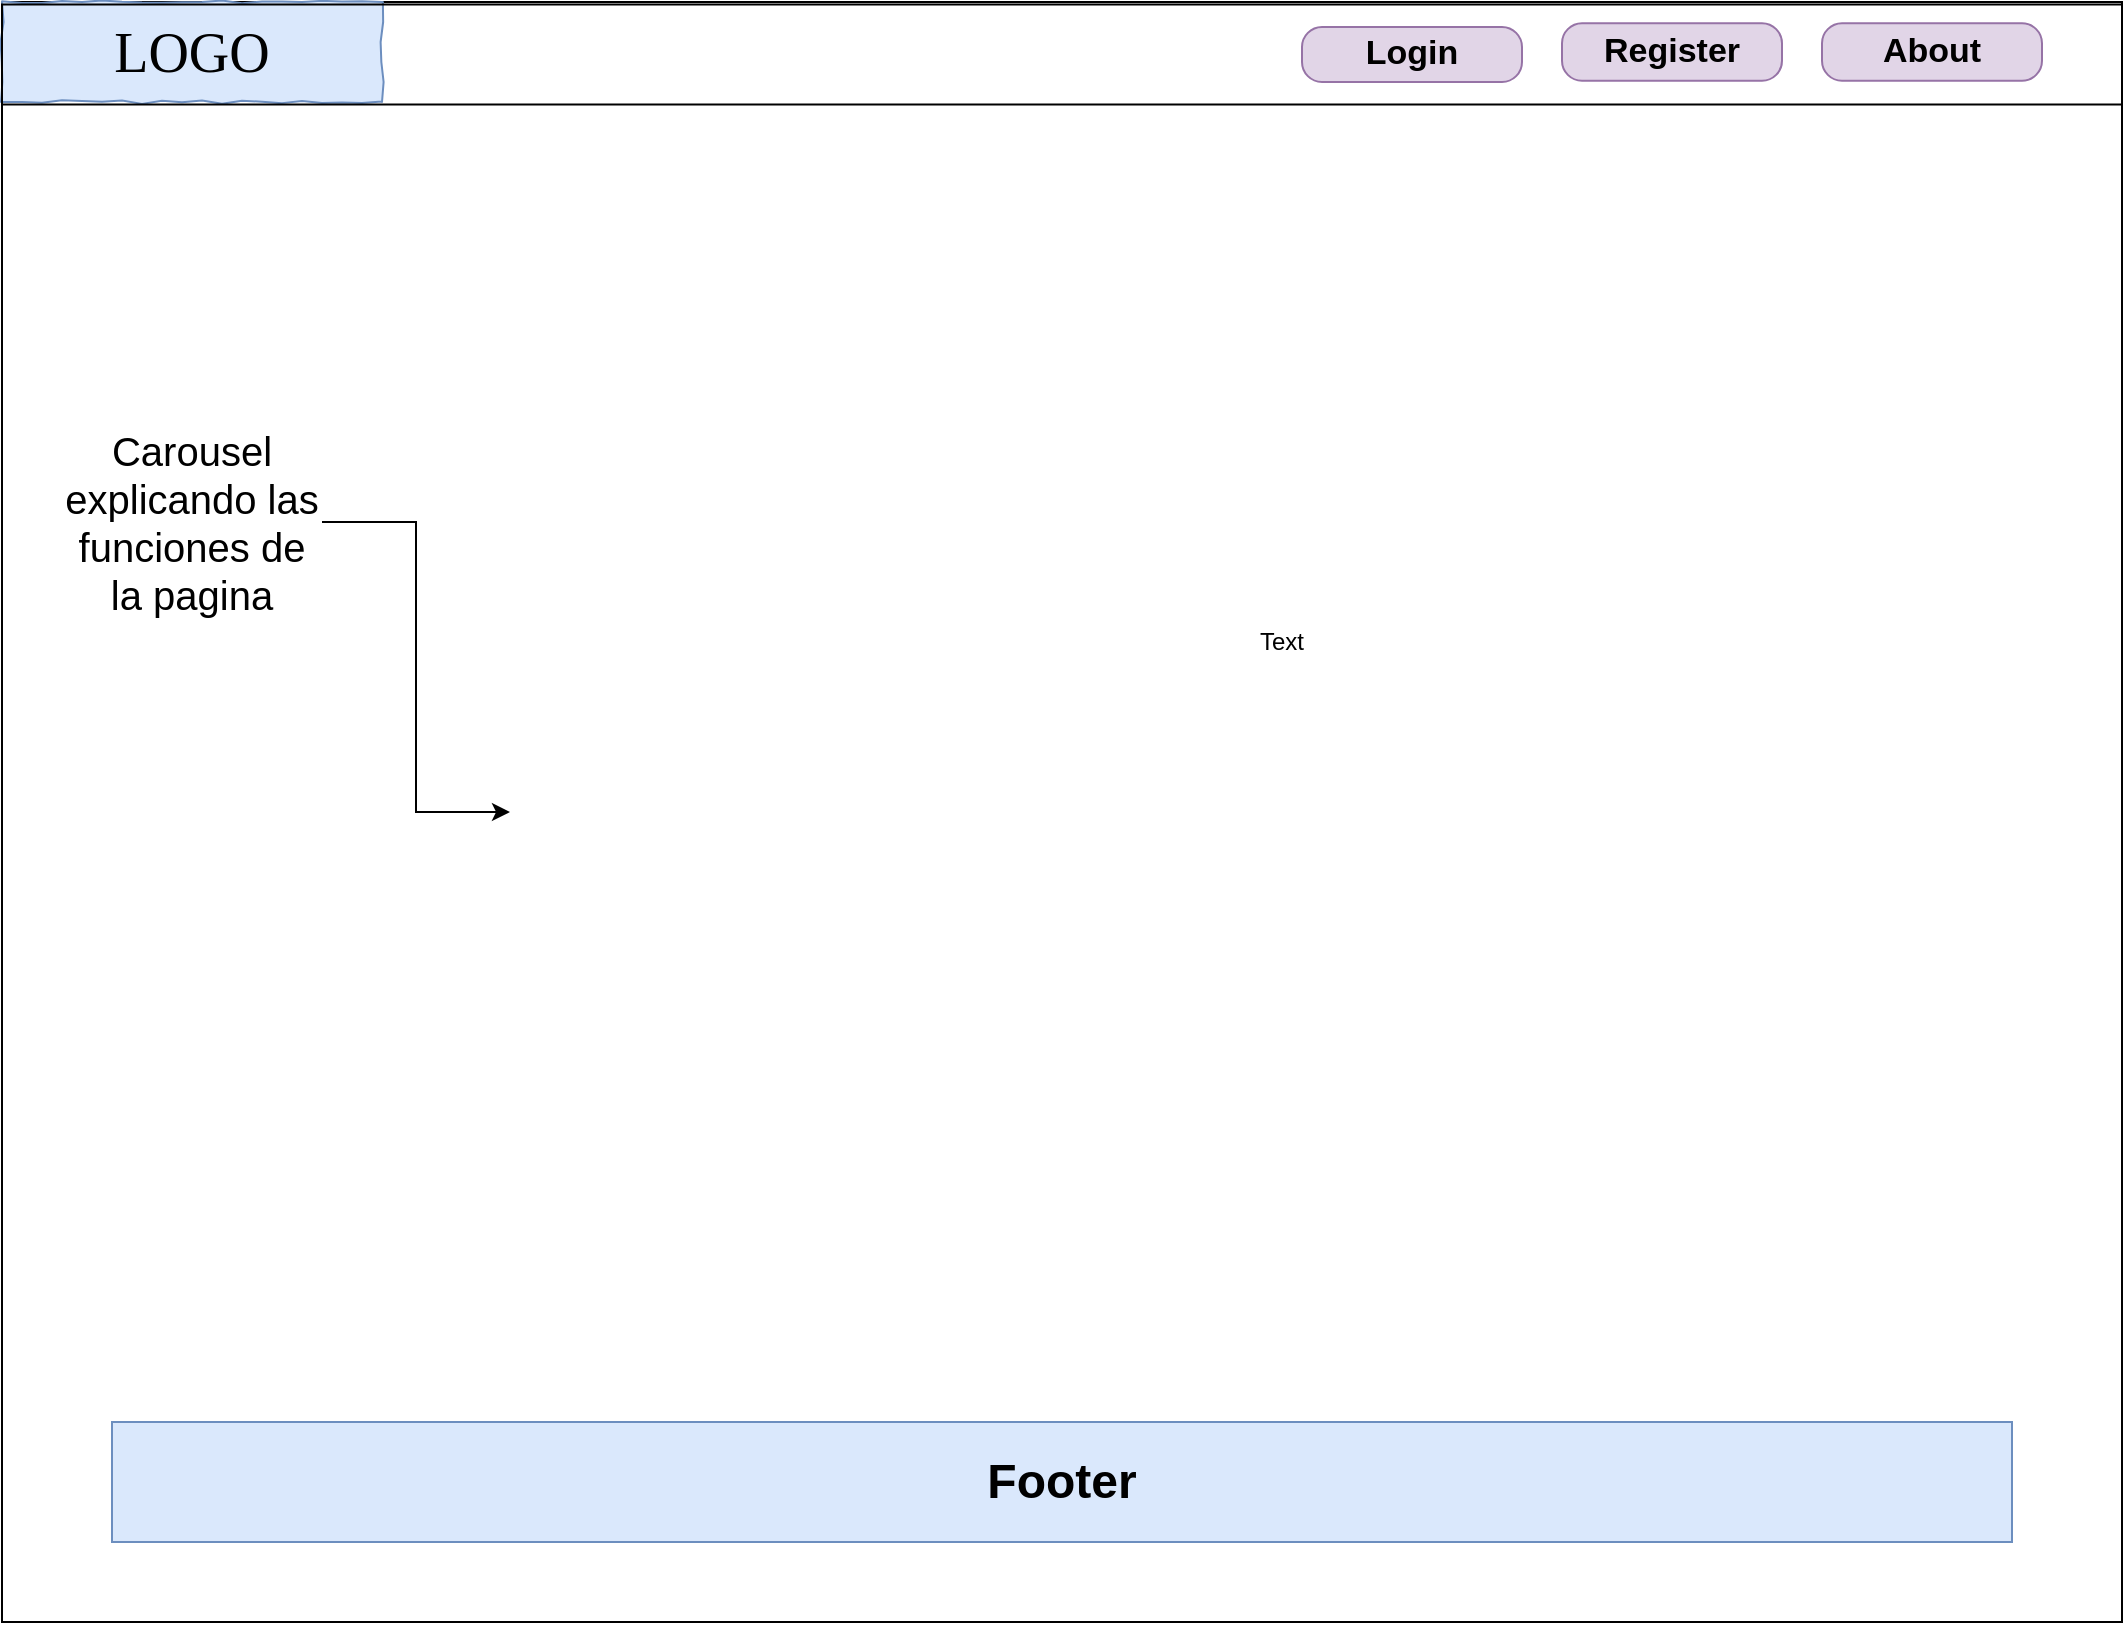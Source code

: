 <mxfile version="14.2.9" type="github" pages="4">
  <diagram id="SqcYx9mglfApEWGNxudf" name="StartPage">
    <mxGraphModel dx="1750" dy="968" grid="1" gridSize="10" guides="1" tooltips="1" connect="1" arrows="1" fold="1" page="1" pageScale="1" pageWidth="827" pageHeight="1169" math="0" shadow="0">
      <root>
        <mxCell id="IjnotPjjoq4m51bTv5CU-0" />
        <mxCell id="IjnotPjjoq4m51bTv5CU-1" parent="IjnotPjjoq4m51bTv5CU-0" />
        <mxCell id="WW-ZplAGmZ6-Gq1I61fD-0" value="" style="rounded=0;whiteSpace=wrap;html=1;" vertex="1" parent="IjnotPjjoq4m51bTv5CU-1">
          <mxGeometry x="420" y="250.0" width="1060" height="810" as="geometry" />
        </mxCell>
        <mxCell id="WW-ZplAGmZ6-Gq1I61fD-1" value="LOGO" style="whiteSpace=wrap;html=1;rounded=0;shadow=0;labelBackgroundColor=none;strokeWidth=1;fontFamily=Verdana;fontSize=28;align=center;comic=1;fillColor=#dae8fc;strokeColor=#6c8ebf;" vertex="1" parent="IjnotPjjoq4m51bTv5CU-1">
          <mxGeometry x="420" y="250" width="190" height="50" as="geometry" />
        </mxCell>
        <mxCell id="WW-ZplAGmZ6-Gq1I61fD-2" value="" style="rounded=0;whiteSpace=wrap;html=1;fillColor=none;" vertex="1" parent="IjnotPjjoq4m51bTv5CU-1">
          <mxGeometry x="420" y="251.25" width="1060" height="50" as="geometry" />
        </mxCell>
        <UserObject label="&lt;div&gt;Login&lt;/div&gt;" link="data:page/id,sceBl4a9z_LPNP-6Vggy" id="WW-ZplAGmZ6-Gq1I61fD-3">
          <mxCell style="strokeWidth=1;shadow=0;dashed=0;align=center;html=1;shape=mxgraph.mockup.buttons.button;strokeColor=#9673a6;mainText=;buttonStyle=round;fontSize=17;fontStyle=1;fillColor=#e1d5e7;whiteSpace=wrap;" vertex="1" parent="IjnotPjjoq4m51bTv5CU-1">
            <mxGeometry x="1070" y="262.5" width="110" height="27.5" as="geometry" />
          </mxCell>
        </UserObject>
        <UserObject label="Register" link="data:page/id,xu27303jYvYgLVGWJtK-" id="WW-ZplAGmZ6-Gq1I61fD-4">
          <mxCell style="strokeWidth=1;shadow=0;dashed=0;align=center;html=1;shape=mxgraph.mockup.buttons.button;strokeColor=#9673a6;mainText=;buttonStyle=round;fontSize=17;fontStyle=1;fillColor=#e1d5e7;whiteSpace=wrap;" vertex="1" parent="IjnotPjjoq4m51bTv5CU-1">
            <mxGeometry x="1200" y="260.63" width="110" height="28.75" as="geometry" />
          </mxCell>
        </UserObject>
        <mxCell id="WW-ZplAGmZ6-Gq1I61fD-5" value="&lt;div&gt;About&lt;/div&gt;" style="strokeWidth=1;shadow=0;dashed=0;align=center;html=1;shape=mxgraph.mockup.buttons.button;strokeColor=#9673a6;mainText=;buttonStyle=round;fontSize=17;fontStyle=1;fillColor=#e1d5e7;whiteSpace=wrap;" vertex="1" parent="IjnotPjjoq4m51bTv5CU-1">
          <mxGeometry x="1330" y="260.63" width="110" height="28.75" as="geometry" />
        </mxCell>
        <mxCell id="WW-ZplAGmZ6-Gq1I61fD-6" value="&lt;h1&gt;Footer&lt;/h1&gt;" style="text;html=1;strokeColor=none;fillColor=none;align=center;verticalAlign=middle;whiteSpace=wrap;rounded=0;" vertex="1" parent="IjnotPjjoq4m51bTv5CU-1">
          <mxGeometry x="930" y="980.0" width="40" height="20" as="geometry" />
        </mxCell>
        <mxCell id="WW-ZplAGmZ6-Gq1I61fD-7" value="" style="rounded=0;whiteSpace=wrap;html=1;fillColor=#dae8fc;strokeColor=#6c8ebf;" vertex="1" parent="IjnotPjjoq4m51bTv5CU-1">
          <mxGeometry x="475" y="960.0" width="950" height="60" as="geometry" />
        </mxCell>
        <mxCell id="SkBVXsDVaHsr1wlFrw57-0" value="&lt;h1&gt;Footer&lt;/h1&gt;" style="text;html=1;strokeColor=none;fillColor=none;align=center;verticalAlign=middle;whiteSpace=wrap;rounded=0;" vertex="1" parent="IjnotPjjoq4m51bTv5CU-1">
          <mxGeometry x="930" y="980" width="40" height="20" as="geometry" />
        </mxCell>
        <mxCell id="7GosWLhYTC2ZME3FC9FR-1" value="" style="shape=image;html=1;verticalAlign=top;verticalLabelPosition=bottom;labelBackgroundColor=#ffffff;imageAspect=0;aspect=fixed;image=https://cdn2.iconfinder.com/data/icons/essential-web-3/50/layout-carousel-edit-adjust-organize-128.png;rounded=0;fillColor=none;gradientColor=none;" vertex="1" parent="IjnotPjjoq4m51bTv5CU-1">
          <mxGeometry x="674" y="379" width="552" height="552" as="geometry" />
        </mxCell>
        <mxCell id="7GosWLhYTC2ZME3FC9FR-2" value="Text" style="text;html=1;strokeColor=none;fillColor=none;align=center;verticalAlign=middle;whiteSpace=wrap;rounded=0;" vertex="1" parent="IjnotPjjoq4m51bTv5CU-1">
          <mxGeometry x="1040" y="560" width="40" height="20" as="geometry" />
        </mxCell>
        <mxCell id="7GosWLhYTC2ZME3FC9FR-4" style="edgeStyle=orthogonalEdgeStyle;rounded=0;orthogonalLoop=1;jettySize=auto;html=1;" edge="1" parent="IjnotPjjoq4m51bTv5CU-1" source="7GosWLhYTC2ZME3FC9FR-3" target="7GosWLhYTC2ZME3FC9FR-1">
          <mxGeometry relative="1" as="geometry" />
        </mxCell>
        <mxCell id="7GosWLhYTC2ZME3FC9FR-3" value="&lt;font style=&quot;font-size: 20px&quot;&gt;Carousel explicando las funciones de la pagina&lt;/font&gt;" style="text;html=1;strokeColor=none;fillColor=none;align=center;verticalAlign=middle;whiteSpace=wrap;rounded=0;" vertex="1" parent="IjnotPjjoq4m51bTv5CU-1">
          <mxGeometry x="450" y="500" width="130" height="20" as="geometry" />
        </mxCell>
      </root>
    </mxGraphModel>
  </diagram>
  <diagram name="HomePage" id="03018318-947c-dd8e-b7a3-06fadd420f32">
    <mxGraphModel dx="3725" dy="2303" grid="1" gridSize="10" guides="1" tooltips="1" connect="1" arrows="1" fold="1" page="1" pageScale="1" pageWidth="1100" pageHeight="850" background="#ffffff" math="0" shadow="0">
      <root>
        <mxCell id="0" />
        <mxCell id="1" parent="0" />
        <mxCell id="o8Uk2YrWPqzGRcI_VERO-3" value="" style="group" vertex="1" connectable="0" parent="1">
          <mxGeometry x="-750" y="-370" width="1430" height="870" as="geometry" />
        </mxCell>
        <mxCell id="677b7b8949515195-1" value="" style="whiteSpace=wrap;html=1;rounded=0;shadow=0;labelBackgroundColor=none;strokeWidth=1;fontFamily=Verdana;fontSize=12;align=center;comic=1;fillColor=#f5f5f5;strokeColor=#666666;fontColor=#333333;" parent="o8Uk2YrWPqzGRcI_VERO-3" vertex="1">
          <mxGeometry x="370" y="60" width="1060" height="810" as="geometry" />
        </mxCell>
        <mxCell id="1zA4hSaHcft5ZVAsJC8Z-31" value="" style="verticalLabelPosition=bottom;shadow=0;dashed=0;align=center;html=1;verticalAlign=top;strokeWidth=1;shape=mxgraph.mockup.navigation.coverFlow;fillColor=#e1d5e7;strokeColor=#9673a6;" parent="o8Uk2YrWPqzGRcI_VERO-3" vertex="1">
          <mxGeometry x="495" y="160" width="790" height="450" as="geometry" />
        </mxCell>
        <mxCell id="1zA4hSaHcft5ZVAsJC8Z-32" value="" style="rounded=0;whiteSpace=wrap;html=1;fillColor=#dae8fc;strokeColor=#6c8ebf;" parent="o8Uk2YrWPqzGRcI_VERO-3" vertex="1">
          <mxGeometry x="425" y="790" width="950" height="60" as="geometry" />
        </mxCell>
        <mxCell id="1zA4hSaHcft5ZVAsJC8Z-33" value="&lt;h1&gt;PRESENTACION A LA PAGINA&lt;/h1&gt;" style="text;html=1;strokeColor=#6c8ebf;fillColor=#dae8fc;align=center;verticalAlign=middle;whiteSpace=wrap;rounded=0;" parent="o8Uk2YrWPqzGRcI_VERO-3" vertex="1">
          <mxGeometry x="725" y="660" width="350" height="60" as="geometry" />
        </mxCell>
        <mxCell id="1zA4hSaHcft5ZVAsJC8Z-54" value="" style="edgeStyle=orthogonalEdgeStyle;rounded=0;orthogonalLoop=1;jettySize=auto;html=1;exitX=1;exitY=0.5;exitDx=0;exitDy=0;" parent="o8Uk2YrWPqzGRcI_VERO-3" source="1zA4hSaHcft5ZVAsJC8Z-37" target="1zA4hSaHcft5ZVAsJC8Z-31" edge="1">
          <mxGeometry relative="1" as="geometry">
            <Array as="points">
              <mxPoint x="590" y="710" />
              <mxPoint x="590" y="630" />
              <mxPoint x="890" y="630" />
            </Array>
          </mxGeometry>
        </mxCell>
        <mxCell id="1zA4hSaHcft5ZVAsJC8Z-37" value="&lt;h1&gt;Presentacion de objetos con cover flow&lt;/h1&gt;" style="text;html=1;strokeColor=none;fillColor=none;align=center;verticalAlign=middle;whiteSpace=wrap;rounded=0;" parent="o8Uk2YrWPqzGRcI_VERO-3" vertex="1">
          <mxGeometry x="390" y="620" width="150" height="180" as="geometry" />
        </mxCell>
        <mxCell id="1zA4hSaHcft5ZVAsJC8Z-43" value="&lt;h1&gt;Footer&lt;/h1&gt;" style="text;html=1;strokeColor=none;fillColor=none;align=center;verticalAlign=middle;whiteSpace=wrap;rounded=0;" parent="o8Uk2YrWPqzGRcI_VERO-3" vertex="1">
          <mxGeometry x="880" y="810" width="40" height="20" as="geometry" />
        </mxCell>
        <mxCell id="1zA4hSaHcft5ZVAsJC8Z-44" value="&lt;h1&gt;Elementos interactivos&lt;/h1&gt;" style="text;html=1;strokeColor=#9673a6;fillColor=#e1d5e7;align=center;verticalAlign=middle;whiteSpace=wrap;rounded=0;" parent="o8Uk2YrWPqzGRcI_VERO-3" vertex="1">
          <mxGeometry y="130" width="340" height="50" as="geometry" />
        </mxCell>
        <mxCell id="1zA4hSaHcft5ZVAsJC8Z-47" value="&lt;h1&gt;Elementos no interactivos&lt;/h1&gt;" style="text;html=1;strokeColor=#6c8ebf;fillColor=#dae8fc;align=center;verticalAlign=middle;whiteSpace=wrap;rounded=0;" parent="o8Uk2YrWPqzGRcI_VERO-3" vertex="1">
          <mxGeometry y="200" width="340" height="50" as="geometry" />
        </mxCell>
        <mxCell id="1zA4hSaHcft5ZVAsJC8Z-48" value="&lt;div&gt;&lt;h1&gt;Contenedores&lt;/h1&gt;&lt;/div&gt;" style="text;html=1;align=center;verticalAlign=middle;whiteSpace=wrap;rounded=0;fillColor=#f5f5f5;strokeColor=#666666;fontColor=#333333;" parent="o8Uk2YrWPqzGRcI_VERO-3" vertex="1">
          <mxGeometry y="270" width="340" height="50" as="geometry" />
        </mxCell>
        <mxCell id="1zA4hSaHcft5ZVAsJC8Z-49" value="&lt;div&gt;&lt;br&gt;&lt;/div&gt;&lt;div&gt;&lt;font style=&quot;font-size: 50px&quot;&gt;HOME PAGE&lt;/font&gt;&lt;br&gt;&lt;/div&gt;" style="text;html=1;strokeColor=none;fillColor=none;align=center;verticalAlign=middle;whiteSpace=wrap;rounded=0;" parent="o8Uk2YrWPqzGRcI_VERO-3" vertex="1">
          <mxGeometry x="730" width="340" height="20" as="geometry" />
        </mxCell>
        <mxCell id="ynlnjuchkCs8y2QWNstd-1" value="" style="rounded=0;whiteSpace=wrap;html=1;fillColor=none;" parent="o8Uk2YrWPqzGRcI_VERO-3" vertex="1">
          <mxGeometry x="370" y="61.25" width="1060" height="50" as="geometry" />
        </mxCell>
        <mxCell id="677b7b8949515195-2" value="LOGO" style="whiteSpace=wrap;html=1;rounded=0;shadow=0;labelBackgroundColor=none;strokeWidth=1;fontFamily=Verdana;fontSize=28;align=center;comic=1;fillColor=#dae8fc;strokeColor=#6c8ebf;" parent="o8Uk2YrWPqzGRcI_VERO-3" vertex="1">
          <mxGeometry x="370" y="60" width="190" height="50" as="geometry" />
        </mxCell>
        <mxCell id="1zA4hSaHcft5ZVAsJC8Z-3" value="&lt;h1&gt;NAVBAR&lt;/h1&gt;" style="text;html=1;strokeColor=none;fillColor=none;align=center;verticalAlign=middle;whiteSpace=wrap;rounded=0;" parent="o8Uk2YrWPqzGRcI_VERO-3" vertex="1">
          <mxGeometry x="610" y="80" width="40" height="20" as="geometry" />
        </mxCell>
        <UserObject label="&lt;div&gt;Pagina 1&lt;br&gt;&lt;/div&gt;" link="Page-2" id="1zA4hSaHcft5ZVAsJC8Z-23">
          <mxCell style="strokeWidth=1;shadow=0;dashed=0;align=center;html=1;shape=mxgraph.mockup.buttons.button;strokeColor=#9673a6;mainText=;buttonStyle=round;fontSize=17;fontStyle=1;fillColor=#e1d5e7;whiteSpace=wrap;" parent="o8Uk2YrWPqzGRcI_VERO-3" vertex="1">
            <mxGeometry x="1020" y="72.5" width="110" height="27.5" as="geometry" />
          </mxCell>
        </UserObject>
        <mxCell id="1zA4hSaHcft5ZVAsJC8Z-28" value="Pagina 2" style="strokeWidth=1;shadow=0;dashed=0;align=center;html=1;shape=mxgraph.mockup.buttons.button;strokeColor=#9673a6;mainText=;buttonStyle=round;fontSize=17;fontStyle=1;fillColor=#e1d5e7;whiteSpace=wrap;" parent="o8Uk2YrWPqzGRcI_VERO-3" vertex="1">
          <mxGeometry x="1150" y="70.63" width="110" height="28.75" as="geometry" />
        </mxCell>
        <mxCell id="1zA4hSaHcft5ZVAsJC8Z-29" value="Pagina 3" style="strokeWidth=1;shadow=0;dashed=0;align=center;html=1;shape=mxgraph.mockup.buttons.button;strokeColor=#9673a6;mainText=;buttonStyle=round;fontSize=17;fontStyle=1;fillColor=#e1d5e7;whiteSpace=wrap;" parent="o8Uk2YrWPqzGRcI_VERO-3" vertex="1">
          <mxGeometry x="1280" y="70.63" width="110" height="28.75" as="geometry" />
        </mxCell>
        <mxCell id="677b7b8949515195-3" value="&lt;h3&gt;Search&lt;/h3&gt;" style="strokeWidth=1;shadow=0;dashed=0;align=center;html=1;shape=mxgraph.mockup.forms.searchBox;strokeColor=#9673a6;mainText=;strokeColor2=#008cff;fontSize=17;align=left;spacingLeft=3;rounded=0;labelBackgroundColor=none;comic=1;fillColor=#e1d5e7;gradientDirection=north;" parent="o8Uk2YrWPqzGRcI_VERO-3" vertex="1">
          <mxGeometry x="750" y="72.5" width="220" height="30" as="geometry" />
        </mxCell>
      </root>
    </mxGraphModel>
  </diagram>
  <diagram id="sceBl4a9z_LPNP-6Vggy" name="LoginPage">
    <mxGraphModel dx="923" dy="968" grid="1" gridSize="10" guides="1" tooltips="1" connect="1" arrows="1" fold="1" page="1" pageScale="1" pageWidth="827" pageHeight="1169" math="0" shadow="0">
      <root>
        <mxCell id="_fad3ncEFKmdG54opKW3-0" />
        <mxCell id="_fad3ncEFKmdG54opKW3-1" parent="_fad3ncEFKmdG54opKW3-0" />
        <mxCell id="_fad3ncEFKmdG54opKW3-2" value="" style="rounded=0;whiteSpace=wrap;html=1;" parent="_fad3ncEFKmdG54opKW3-1" vertex="1">
          <mxGeometry x="1060" y="150" width="1060" height="810" as="geometry" />
        </mxCell>
        <mxCell id="N-qIzs7w4NaZ_Sxzip1u-14" value="" style="rounded=0;whiteSpace=wrap;html=1;fillColor=none;" parent="_fad3ncEFKmdG54opKW3-1" vertex="1">
          <mxGeometry x="1060" y="151.25" width="1060" height="50" as="geometry" />
        </mxCell>
        <mxCell id="N-qIzs7w4NaZ_Sxzip1u-15" value="LOGO" style="whiteSpace=wrap;html=1;rounded=0;shadow=0;labelBackgroundColor=none;strokeWidth=1;fontFamily=Verdana;fontSize=28;align=center;comic=1;fillColor=#dae8fc;strokeColor=#6c8ebf;" parent="_fad3ncEFKmdG54opKW3-1" vertex="1">
          <mxGeometry x="1060" y="150.0" width="190" height="50" as="geometry" />
        </mxCell>
        <mxCell id="N-qIzs7w4NaZ_Sxzip1u-16" value="&lt;h1&gt;NAVBAR&lt;/h1&gt;" style="text;html=1;strokeColor=none;fillColor=none;align=center;verticalAlign=middle;whiteSpace=wrap;rounded=0;" parent="_fad3ncEFKmdG54opKW3-1" vertex="1">
          <mxGeometry x="1300" y="170.0" width="40" height="20" as="geometry" />
        </mxCell>
        <UserObject label="&lt;div&gt;Pagina 1&lt;br&gt;&lt;/div&gt;" link="Page-2" id="N-qIzs7w4NaZ_Sxzip1u-17">
          <mxCell style="strokeWidth=1;shadow=0;dashed=0;align=center;html=1;shape=mxgraph.mockup.buttons.button;strokeColor=#9673a6;mainText=;buttonStyle=round;fontSize=17;fontStyle=1;fillColor=#e1d5e7;whiteSpace=wrap;" parent="_fad3ncEFKmdG54opKW3-1" vertex="1">
            <mxGeometry x="1710" y="162.5" width="110" height="27.5" as="geometry" />
          </mxCell>
        </UserObject>
        <mxCell id="N-qIzs7w4NaZ_Sxzip1u-18" value="Pagina 2" style="strokeWidth=1;shadow=0;dashed=0;align=center;html=1;shape=mxgraph.mockup.buttons.button;strokeColor=#9673a6;mainText=;buttonStyle=round;fontSize=17;fontStyle=1;fillColor=#e1d5e7;whiteSpace=wrap;" parent="_fad3ncEFKmdG54opKW3-1" vertex="1">
          <mxGeometry x="1840" y="160.63" width="110" height="28.75" as="geometry" />
        </mxCell>
        <mxCell id="N-qIzs7w4NaZ_Sxzip1u-19" value="Pagina 3" style="strokeWidth=1;shadow=0;dashed=0;align=center;html=1;shape=mxgraph.mockup.buttons.button;strokeColor=#9673a6;mainText=;buttonStyle=round;fontSize=17;fontStyle=1;fillColor=#e1d5e7;whiteSpace=wrap;" parent="_fad3ncEFKmdG54opKW3-1" vertex="1">
          <mxGeometry x="1970" y="160.63" width="110" height="28.75" as="geometry" />
        </mxCell>
        <mxCell id="N-qIzs7w4NaZ_Sxzip1u-25" value="" style="rounded=1;whiteSpace=wrap;html=1;shadow=0;dashed=0;comic=1;strokeColor=#666666;strokeWidth=1;fillColor=#f5f5f5;fontSize=17;align=left;fontColor=#333333;" parent="_fad3ncEFKmdG54opKW3-1" vertex="1">
          <mxGeometry x="1370" y="380" width="440" height="350" as="geometry" />
        </mxCell>
        <mxCell id="_9LdnhaX06e5OxqYIpfz-0" value="" style="rounded=0;whiteSpace=wrap;html=1;fillColor=#dae8fc;strokeColor=#6c8ebf;" parent="_fad3ncEFKmdG54opKW3-1" vertex="1">
          <mxGeometry x="1115" y="860" width="950" height="60" as="geometry" />
        </mxCell>
        <mxCell id="_9LdnhaX06e5OxqYIpfz-1" value="&lt;h1&gt;LOGIN&lt;/h1&gt;" style="text;html=1;strokeColor=none;fillColor=none;align=center;verticalAlign=middle;whiteSpace=wrap;rounded=0;shadow=0;dashed=0;comic=1;fontSize=17;" parent="_fad3ncEFKmdG54opKW3-1" vertex="1">
          <mxGeometry x="1570" y="420" width="40" height="20" as="geometry" />
        </mxCell>
        <mxCell id="_9LdnhaX06e5OxqYIpfz-3" value="&lt;font face=&quot;Verdana&quot;&gt;Username&lt;br&gt;&lt;/font&gt;" style="rounded=0;whiteSpace=wrap;html=1;shadow=0;dashed=0;comic=1;strokeColor=#9673a6;strokeWidth=1;fillColor=#e1d5e7;gradientColor=none;fontSize=17;align=left;" parent="_fad3ncEFKmdG54opKW3-1" vertex="1">
          <mxGeometry x="1460" y="490" width="260" height="40" as="geometry" />
        </mxCell>
        <mxCell id="_9LdnhaX06e5OxqYIpfz-4" value="&lt;div&gt;Password&lt;/div&gt;" style="rounded=0;whiteSpace=wrap;html=1;shadow=0;dashed=0;comic=1;strokeColor=#9673a6;strokeWidth=1;fillColor=#e1d5e7;gradientColor=none;fontSize=17;align=left;" parent="_fad3ncEFKmdG54opKW3-1" vertex="1">
          <mxGeometry x="1460" y="565" width="260" height="40" as="geometry" />
        </mxCell>
        <UserObject label="&lt;div align=&quot;center&quot;&gt;Enter&lt;/div&gt;" link="data:page/id,03018318-947c-dd8e-b7a3-06fadd420f32" id="_9LdnhaX06e5OxqYIpfz-5">
          <mxCell style="rounded=1;whiteSpace=wrap;html=1;shadow=0;dashed=0;comic=1;strokeColor=#9673a6;strokeWidth=1;fillColor=#e1d5e7;gradientColor=none;fontSize=17;align=center;" parent="_fad3ncEFKmdG54opKW3-1" vertex="1">
            <mxGeometry x="1537" y="640" width="106" height="40" as="geometry" />
          </mxCell>
        </UserObject>
        <mxCell id="-Q6DcEQ_d5ERWfFmzqcQ-0" value="&lt;h1&gt;Footer&lt;/h1&gt;" style="text;html=1;strokeColor=none;fillColor=none;align=center;verticalAlign=middle;whiteSpace=wrap;rounded=0;" vertex="1" parent="_fad3ncEFKmdG54opKW3-1">
          <mxGeometry x="1570" y="880" width="40" height="20" as="geometry" />
        </mxCell>
        <mxCell id="2yWH4k2PDGTn258ijyWJ-4" value="LOGO" style="whiteSpace=wrap;html=1;rounded=0;shadow=0;labelBackgroundColor=none;strokeWidth=1;fontFamily=Verdana;fontSize=28;align=center;comic=1;fillColor=#dae8fc;strokeColor=#6c8ebf;" vertex="1" parent="_fad3ncEFKmdG54opKW3-1">
          <mxGeometry x="1060" y="150.0" width="190" height="50" as="geometry" />
        </mxCell>
        <mxCell id="2yWH4k2PDGTn258ijyWJ-5" value="&lt;h1&gt;NAVBAR&lt;/h1&gt;" style="text;html=1;strokeColor=none;fillColor=none;align=center;verticalAlign=middle;whiteSpace=wrap;rounded=0;" vertex="1" parent="_fad3ncEFKmdG54opKW3-1">
          <mxGeometry x="1300" y="170.0" width="40" height="20" as="geometry" />
        </mxCell>
        <UserObject label="&lt;div&gt;Pagina 1&lt;br&gt;&lt;/div&gt;" link="Page-2" id="2yWH4k2PDGTn258ijyWJ-6">
          <mxCell style="strokeWidth=1;shadow=0;dashed=0;align=center;html=1;shape=mxgraph.mockup.buttons.button;strokeColor=#9673a6;mainText=;buttonStyle=round;fontSize=17;fontStyle=1;fillColor=#e1d5e7;whiteSpace=wrap;" vertex="1" parent="_fad3ncEFKmdG54opKW3-1">
            <mxGeometry x="1710" y="162.5" width="110" height="27.5" as="geometry" />
          </mxCell>
        </UserObject>
        <mxCell id="2yWH4k2PDGTn258ijyWJ-7" value="Pagina 2" style="strokeWidth=1;shadow=0;dashed=0;align=center;html=1;shape=mxgraph.mockup.buttons.button;strokeColor=#9673a6;mainText=;buttonStyle=round;fontSize=17;fontStyle=1;fillColor=#e1d5e7;whiteSpace=wrap;" vertex="1" parent="_fad3ncEFKmdG54opKW3-1">
          <mxGeometry x="1840" y="160.63" width="110" height="28.75" as="geometry" />
        </mxCell>
        <mxCell id="dqv-Fncms_W5HvrvZV6_-0" value="Untitled Layer" parent="_fad3ncEFKmdG54opKW3-0" />
      </root>
    </mxGraphModel>
  </diagram>
  <diagram id="xu27303jYvYgLVGWJtK-" name="RegisterPage">
    <mxGraphModel dx="2625" dy="1453" grid="1" gridSize="10" guides="1" tooltips="1" connect="1" arrows="1" fold="1" page="1" pageScale="1" pageWidth="827" pageHeight="1169" math="0" shadow="0">
      <root>
        <mxCell id="jYhgRZMZV6I06P0pbCOu-0" />
        <mxCell id="jYhgRZMZV6I06P0pbCOu-1" parent="jYhgRZMZV6I06P0pbCOu-0" />
        <mxCell id="vWN3sd6eQFHhRGg0jvj_-0" value="" style="rounded=0;whiteSpace=wrap;html=1;" vertex="1" parent="jYhgRZMZV6I06P0pbCOu-1">
          <mxGeometry x="330" y="680.0" width="1060" height="810" as="geometry" />
        </mxCell>
        <mxCell id="vWN3sd6eQFHhRGg0jvj_-1" value="" style="rounded=0;whiteSpace=wrap;html=1;fillColor=none;" vertex="1" parent="jYhgRZMZV6I06P0pbCOu-1">
          <mxGeometry x="330" y="681.25" width="1060" height="50" as="geometry" />
        </mxCell>
        <mxCell id="vWN3sd6eQFHhRGg0jvj_-2" value="LOGO" style="whiteSpace=wrap;html=1;rounded=0;shadow=0;labelBackgroundColor=none;strokeWidth=1;fontFamily=Verdana;fontSize=28;align=center;comic=1;fillColor=#dae8fc;strokeColor=#6c8ebf;" vertex="1" parent="jYhgRZMZV6I06P0pbCOu-1">
          <mxGeometry x="330" y="680" width="190" height="50" as="geometry" />
        </mxCell>
        <mxCell id="vWN3sd6eQFHhRGg0jvj_-3" value="&lt;h1&gt;NAVBAR&lt;/h1&gt;" style="text;html=1;strokeColor=none;fillColor=none;align=center;verticalAlign=middle;whiteSpace=wrap;rounded=0;" vertex="1" parent="jYhgRZMZV6I06P0pbCOu-1">
          <mxGeometry x="570" y="700" width="40" height="20" as="geometry" />
        </mxCell>
        <UserObject label="&lt;div&gt;Pagina 1&lt;br&gt;&lt;/div&gt;" link="Page-2" id="vWN3sd6eQFHhRGg0jvj_-4">
          <mxCell style="strokeWidth=1;shadow=0;dashed=0;align=center;html=1;shape=mxgraph.mockup.buttons.button;strokeColor=#9673a6;mainText=;buttonStyle=round;fontSize=17;fontStyle=1;fillColor=#e1d5e7;whiteSpace=wrap;" vertex="1" parent="jYhgRZMZV6I06P0pbCOu-1">
            <mxGeometry x="980" y="692.5" width="110" height="27.5" as="geometry" />
          </mxCell>
        </UserObject>
        <mxCell id="vWN3sd6eQFHhRGg0jvj_-5" value="Pagina 2" style="strokeWidth=1;shadow=0;dashed=0;align=center;html=1;shape=mxgraph.mockup.buttons.button;strokeColor=#9673a6;mainText=;buttonStyle=round;fontSize=17;fontStyle=1;fillColor=#e1d5e7;whiteSpace=wrap;" vertex="1" parent="jYhgRZMZV6I06P0pbCOu-1">
          <mxGeometry x="1110" y="690.63" width="110" height="28.75" as="geometry" />
        </mxCell>
        <mxCell id="vWN3sd6eQFHhRGg0jvj_-6" value="Pagina 3" style="strokeWidth=1;shadow=0;dashed=0;align=center;html=1;shape=mxgraph.mockup.buttons.button;strokeColor=#9673a6;mainText=;buttonStyle=round;fontSize=17;fontStyle=1;fillColor=#e1d5e7;whiteSpace=wrap;" vertex="1" parent="jYhgRZMZV6I06P0pbCOu-1">
          <mxGeometry x="1240" y="690.63" width="110" height="28.75" as="geometry" />
        </mxCell>
        <mxCell id="vWN3sd6eQFHhRGg0jvj_-8" value="" style="rounded=1;whiteSpace=wrap;html=1;shadow=0;dashed=0;comic=1;strokeColor=#666666;strokeWidth=1;fillColor=#f5f5f5;fontSize=17;align=left;fontColor=#333333;" vertex="1" parent="jYhgRZMZV6I06P0pbCOu-1">
          <mxGeometry x="640" y="850" width="440" height="470" as="geometry" />
        </mxCell>
        <mxCell id="vWN3sd6eQFHhRGg0jvj_-9" value="" style="rounded=0;whiteSpace=wrap;html=1;fillColor=#dae8fc;strokeColor=#6c8ebf;" vertex="1" parent="jYhgRZMZV6I06P0pbCOu-1">
          <mxGeometry x="385" y="1390.0" width="950" height="60" as="geometry" />
        </mxCell>
        <mxCell id="vWN3sd6eQFHhRGg0jvj_-10" value="&lt;h1&gt;REGISTER&lt;br&gt;&lt;/h1&gt;" style="text;html=1;strokeColor=none;fillColor=none;align=center;verticalAlign=middle;whiteSpace=wrap;rounded=0;shadow=0;dashed=0;comic=1;fontSize=17;" vertex="1" parent="jYhgRZMZV6I06P0pbCOu-1">
          <mxGeometry x="840" y="870.0" width="40" height="20" as="geometry" />
        </mxCell>
        <mxCell id="vWN3sd6eQFHhRGg0jvj_-11" value="E-Mail" style="rounded=0;whiteSpace=wrap;html=1;shadow=0;dashed=0;comic=1;strokeColor=#9673a6;strokeWidth=1;fillColor=#e1d5e7;gradientColor=none;fontSize=17;align=left;" vertex="1" parent="jYhgRZMZV6I06P0pbCOu-1">
          <mxGeometry x="730" y="940.0" width="260" height="40" as="geometry" />
        </mxCell>
        <mxCell id="vWN3sd6eQFHhRGg0jvj_-12" value="Username" style="rounded=0;whiteSpace=wrap;html=1;shadow=0;dashed=0;comic=1;strokeColor=#9673a6;strokeWidth=1;fillColor=#e1d5e7;gradientColor=none;fontSize=17;align=left;" vertex="1" parent="jYhgRZMZV6I06P0pbCOu-1">
          <mxGeometry x="730" y="1015.0" width="260" height="40" as="geometry" />
        </mxCell>
        <mxCell id="vWN3sd6eQFHhRGg0jvj_-13" value="&lt;div align=&quot;center&quot;&gt;Enter&lt;/div&gt;" style="rounded=1;whiteSpace=wrap;html=1;shadow=0;dashed=0;comic=1;strokeColor=#9673a6;strokeWidth=1;fillColor=#e1d5e7;gradientColor=none;fontSize=17;align=center;" vertex="1" parent="jYhgRZMZV6I06P0pbCOu-1">
          <mxGeometry x="807" y="1229.0" width="106" height="40" as="geometry" />
        </mxCell>
        <mxCell id="vWN3sd6eQFHhRGg0jvj_-14" value="&lt;h1&gt;Footer&lt;/h1&gt;" style="text;html=1;strokeColor=none;fillColor=none;align=center;verticalAlign=middle;whiteSpace=wrap;rounded=0;" vertex="1" parent="jYhgRZMZV6I06P0pbCOu-1">
          <mxGeometry x="840" y="1410.0" width="40" height="20" as="geometry" />
        </mxCell>
        <mxCell id="vWN3sd6eQFHhRGg0jvj_-30" value="&lt;div&gt;Password&lt;/div&gt;" style="rounded=0;whiteSpace=wrap;html=1;shadow=0;dashed=0;comic=1;strokeColor=#9673a6;strokeWidth=1;fillColor=#e1d5e7;gradientColor=none;fontSize=17;align=left;" vertex="1" parent="jYhgRZMZV6I06P0pbCOu-1">
          <mxGeometry x="730" y="1090.0" width="260" height="40" as="geometry" />
        </mxCell>
        <mxCell id="vWN3sd6eQFHhRGg0jvj_-31" value="&lt;div&gt;Confirm password&lt;/div&gt;" style="rounded=0;whiteSpace=wrap;html=1;shadow=0;dashed=0;comic=1;strokeColor=#9673a6;strokeWidth=1;fillColor=#e1d5e7;gradientColor=none;fontSize=17;align=left;" vertex="1" parent="jYhgRZMZV6I06P0pbCOu-1">
          <mxGeometry x="730" y="1160.0" width="260" height="40" as="geometry" />
        </mxCell>
      </root>
    </mxGraphModel>
  </diagram>
</mxfile>
